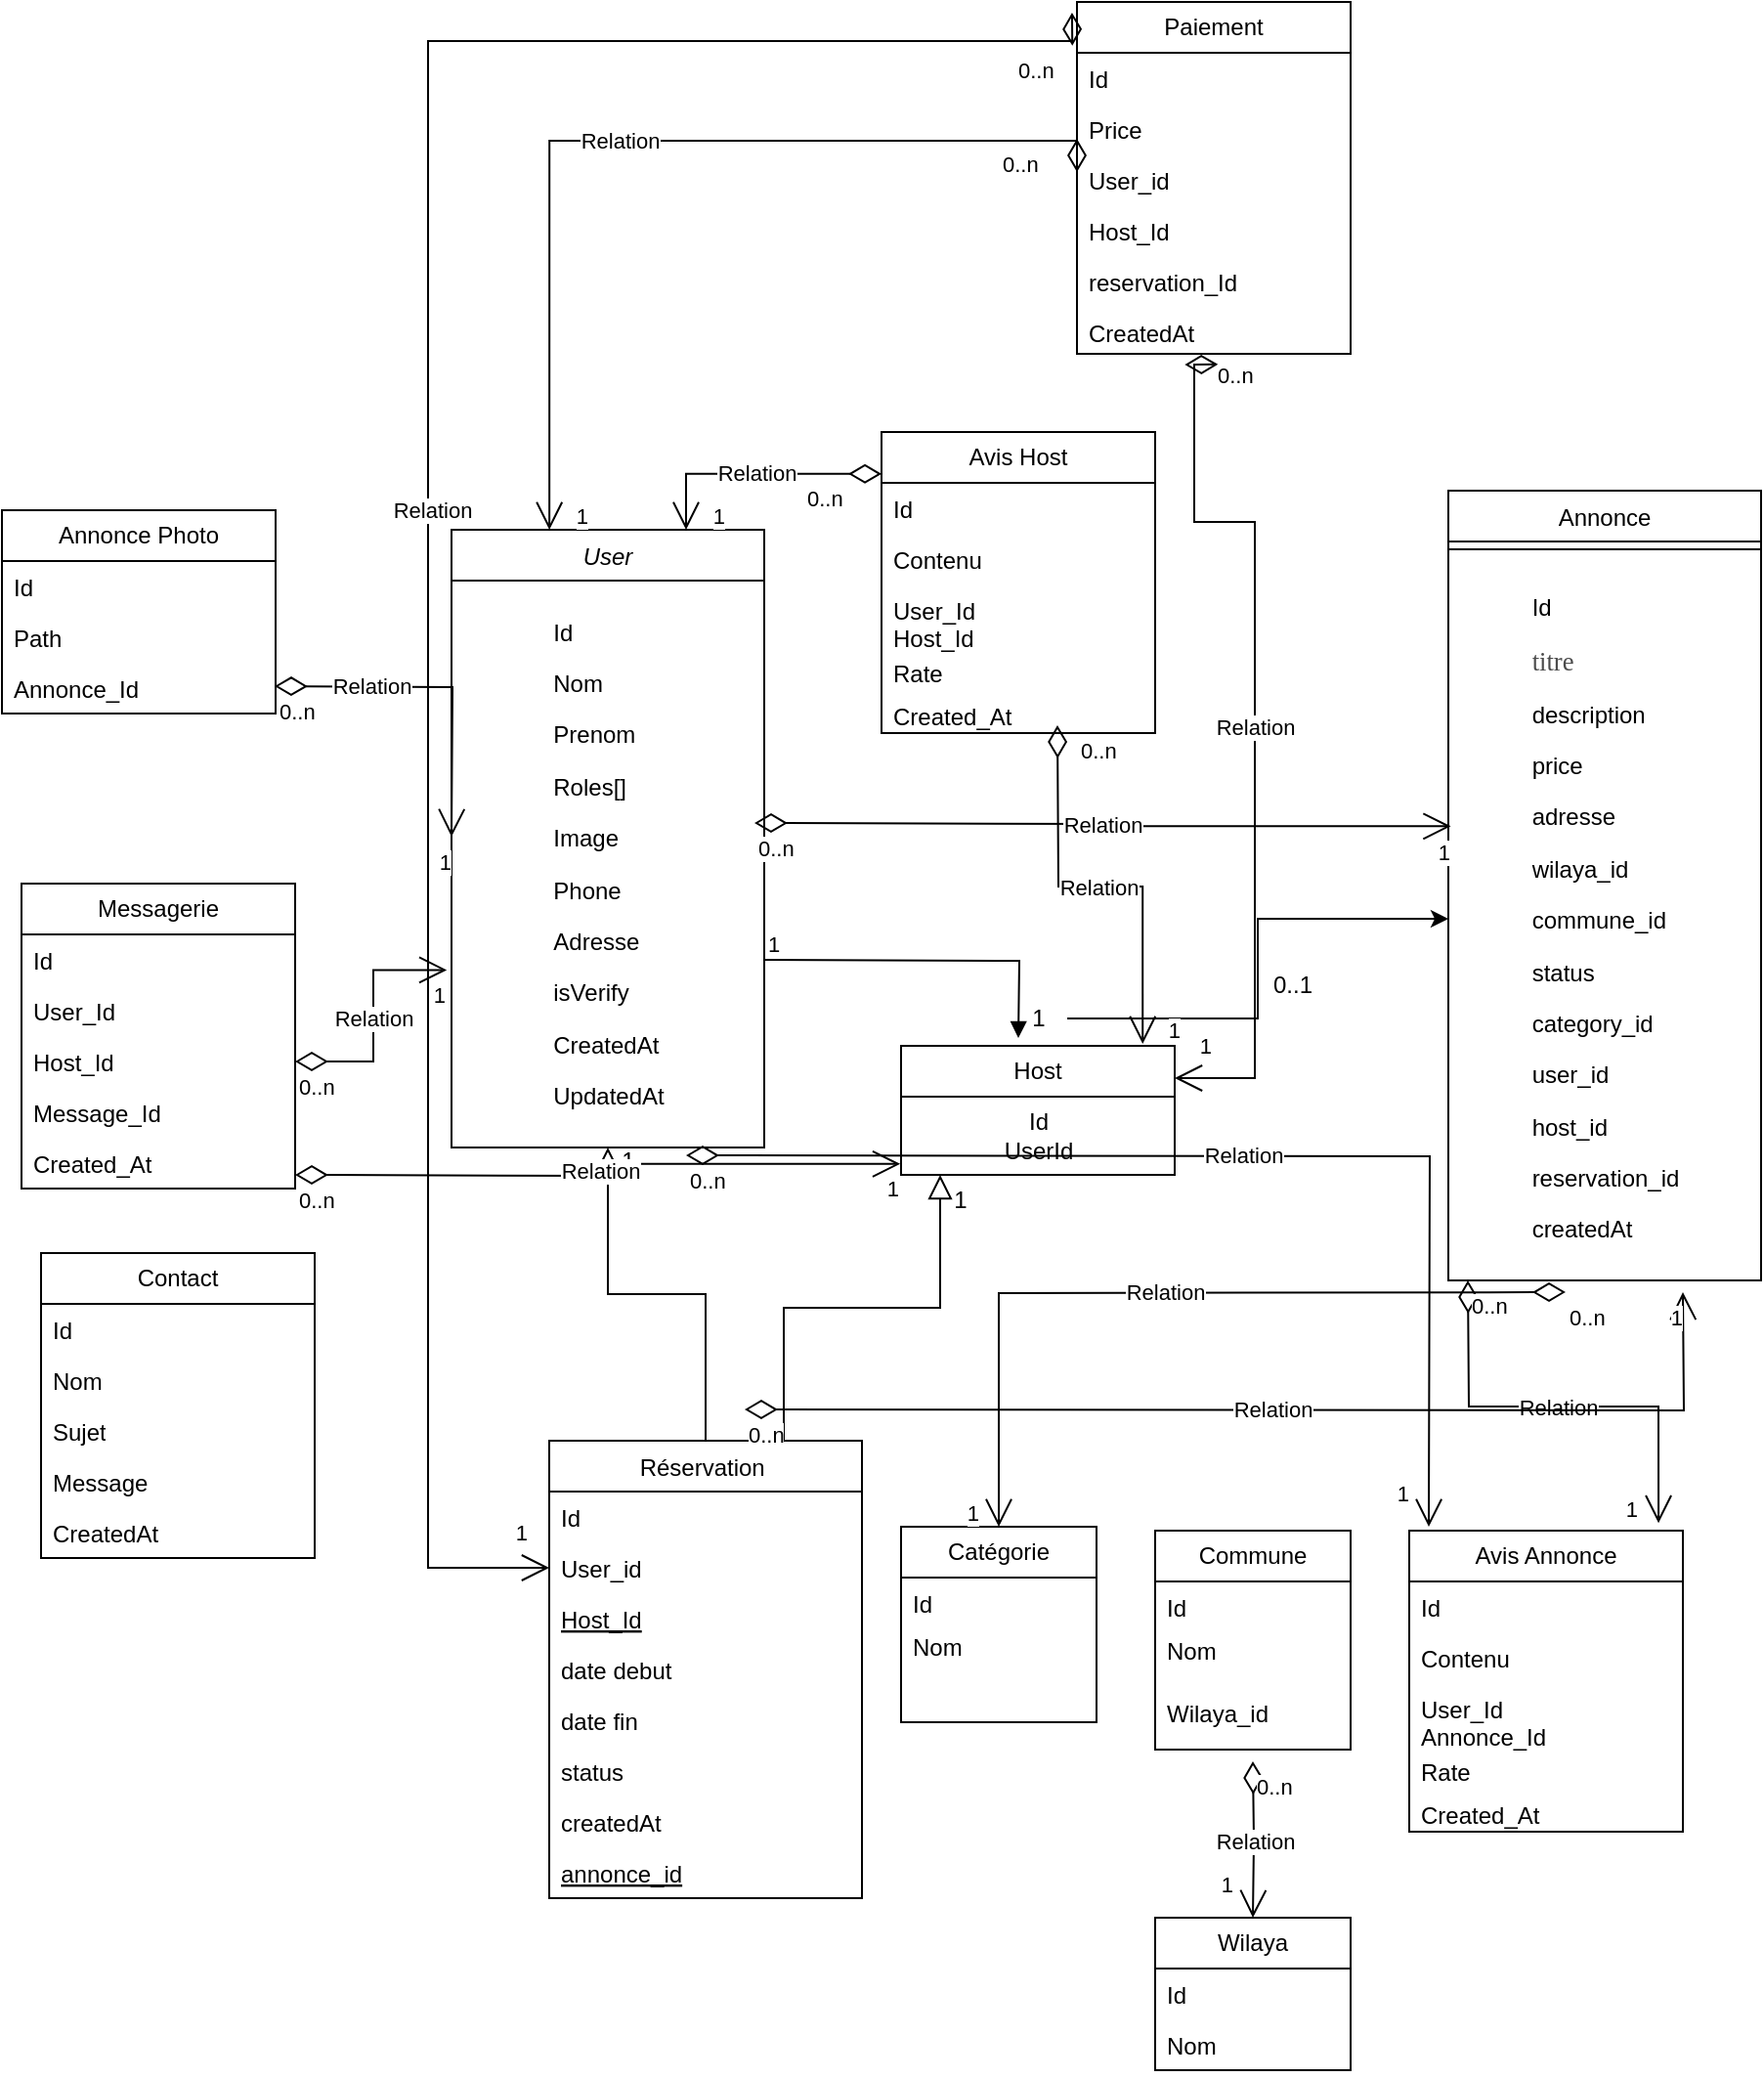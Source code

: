 <mxfile version="21.6.2" type="github">
  <diagram id="C5RBs43oDa-KdzZeNtuy" name="Page-1">
    <mxGraphModel dx="1886" dy="1959" grid="1" gridSize="10" guides="1" tooltips="1" connect="1" arrows="1" fold="1" page="1" pageScale="1" pageWidth="827" pageHeight="1169" math="0" shadow="0">
      <root>
        <mxCell id="WIyWlLk6GJQsqaUBKTNV-0" />
        <mxCell id="WIyWlLk6GJQsqaUBKTNV-1" parent="WIyWlLk6GJQsqaUBKTNV-0" />
        <mxCell id="zkfFHV4jXpPFQw0GAbJ--0" value="User" style="swimlane;fontStyle=2;align=center;verticalAlign=top;childLayout=stackLayout;horizontal=1;startSize=26;horizontalStack=0;resizeParent=1;resizeLast=0;collapsible=1;marginBottom=0;rounded=0;shadow=0;strokeWidth=1;" parent="WIyWlLk6GJQsqaUBKTNV-1" vertex="1">
          <mxGeometry x="230" y="50" width="160" height="316" as="geometry">
            <mxRectangle x="230" y="140" width="160" height="26" as="alternateBounds" />
          </mxGeometry>
        </mxCell>
        <mxCell id="07-IZY4WczO2lq4gRVX6-1" value="&lt;p dir=&quot;ltr&quot; style=&quot;text-align: left&quot;&gt;Id&lt;/p&gt;&lt;p dir=&quot;ltr&quot; style=&quot;text-align: left&quot;&gt;Nom&lt;/p&gt;&lt;p dir=&quot;ltr&quot; style=&quot;text-align: left&quot;&gt;Prenom&lt;/p&gt;&lt;p dir=&quot;ltr&quot; style=&quot;text-align: left&quot;&gt;Roles[]&lt;/p&gt;&lt;p dir=&quot;ltr&quot; style=&quot;text-align: left&quot;&gt;Image&lt;/p&gt;&lt;p dir=&quot;ltr&quot; style=&quot;text-align: left&quot;&gt;Phone&lt;/p&gt;&lt;p dir=&quot;ltr&quot; style=&quot;text-align: left&quot;&gt;Adresse&lt;/p&gt;&lt;p dir=&quot;ltr&quot; style=&quot;text-align: left&quot;&gt;isVerify&lt;/p&gt;&lt;p dir=&quot;ltr&quot; style=&quot;text-align: left&quot;&gt;CreatedAt&lt;/p&gt;&lt;p dir=&quot;ltr&quot; style=&quot;text-align: left&quot;&gt;UpdatedAt&lt;/p&gt;" style="text;html=1;align=center;verticalAlign=middle;resizable=0;points=[];autosize=1;strokeColor=none;fillColor=none;" vertex="1" parent="zkfFHV4jXpPFQw0GAbJ--0">
          <mxGeometry y="26" width="160" height="290" as="geometry" />
        </mxCell>
        <mxCell id="zkfFHV4jXpPFQw0GAbJ--6" value="Réservation " style="swimlane;fontStyle=0;align=center;verticalAlign=top;childLayout=stackLayout;horizontal=1;startSize=26;horizontalStack=0;resizeParent=1;resizeLast=0;collapsible=1;marginBottom=0;rounded=0;shadow=0;strokeWidth=1;" parent="WIyWlLk6GJQsqaUBKTNV-1" vertex="1">
          <mxGeometry x="280" y="516" width="160" height="234" as="geometry">
            <mxRectangle x="130" y="380" width="160" height="26" as="alternateBounds" />
          </mxGeometry>
        </mxCell>
        <mxCell id="zkfFHV4jXpPFQw0GAbJ--7" value="Id" style="text;align=left;verticalAlign=top;spacingLeft=4;spacingRight=4;overflow=hidden;rotatable=0;points=[[0,0.5],[1,0.5]];portConstraint=eastwest;" parent="zkfFHV4jXpPFQw0GAbJ--6" vertex="1">
          <mxGeometry y="26" width="160" height="26" as="geometry" />
        </mxCell>
        <mxCell id="zkfFHV4jXpPFQw0GAbJ--8" value="User_id" style="text;align=left;verticalAlign=top;spacingLeft=4;spacingRight=4;overflow=hidden;rotatable=0;points=[[0,0.5],[1,0.5]];portConstraint=eastwest;rounded=0;shadow=0;html=0;" parent="zkfFHV4jXpPFQw0GAbJ--6" vertex="1">
          <mxGeometry y="52" width="160" height="26" as="geometry" />
        </mxCell>
        <mxCell id="zkfFHV4jXpPFQw0GAbJ--10" value="Host_Id" style="text;align=left;verticalAlign=top;spacingLeft=4;spacingRight=4;overflow=hidden;rotatable=0;points=[[0,0.5],[1,0.5]];portConstraint=eastwest;fontStyle=4" parent="zkfFHV4jXpPFQw0GAbJ--6" vertex="1">
          <mxGeometry y="78" width="160" height="26" as="geometry" />
        </mxCell>
        <mxCell id="zkfFHV4jXpPFQw0GAbJ--11" value="date debut&#xa;" style="text;align=left;verticalAlign=top;spacingLeft=4;spacingRight=4;overflow=hidden;rotatable=0;points=[[0,0.5],[1,0.5]];portConstraint=eastwest;" parent="zkfFHV4jXpPFQw0GAbJ--6" vertex="1">
          <mxGeometry y="104" width="160" height="26" as="geometry" />
        </mxCell>
        <mxCell id="07-IZY4WczO2lq4gRVX6-22" value="date fin&#xa;" style="text;align=left;verticalAlign=top;spacingLeft=4;spacingRight=4;overflow=hidden;rotatable=0;points=[[0,0.5],[1,0.5]];portConstraint=eastwest;" vertex="1" parent="zkfFHV4jXpPFQw0GAbJ--6">
          <mxGeometry y="130" width="160" height="26" as="geometry" />
        </mxCell>
        <mxCell id="07-IZY4WczO2lq4gRVX6-23" value="status" style="text;align=left;verticalAlign=top;spacingLeft=4;spacingRight=4;overflow=hidden;rotatable=0;points=[[0,0.5],[1,0.5]];portConstraint=eastwest;" vertex="1" parent="zkfFHV4jXpPFQw0GAbJ--6">
          <mxGeometry y="156" width="160" height="26" as="geometry" />
        </mxCell>
        <mxCell id="07-IZY4WczO2lq4gRVX6-24" value="createdAt" style="text;align=left;verticalAlign=top;spacingLeft=4;spacingRight=4;overflow=hidden;rotatable=0;points=[[0,0.5],[1,0.5]];portConstraint=eastwest;" vertex="1" parent="zkfFHV4jXpPFQw0GAbJ--6">
          <mxGeometry y="182" width="160" height="26" as="geometry" />
        </mxCell>
        <mxCell id="07-IZY4WczO2lq4gRVX6-25" value="annonce_id" style="text;align=left;verticalAlign=top;spacingLeft=4;spacingRight=4;overflow=hidden;rotatable=0;points=[[0,0.5],[1,0.5]];portConstraint=eastwest;fontStyle=4" vertex="1" parent="zkfFHV4jXpPFQw0GAbJ--6">
          <mxGeometry y="208" width="160" height="26" as="geometry" />
        </mxCell>
        <mxCell id="zkfFHV4jXpPFQw0GAbJ--12" value="" style="endArrow=block;endSize=10;endFill=0;shadow=0;strokeWidth=1;rounded=0;edgeStyle=elbowEdgeStyle;elbow=vertical;" parent="WIyWlLk6GJQsqaUBKTNV-1" source="zkfFHV4jXpPFQw0GAbJ--6" target="zkfFHV4jXpPFQw0GAbJ--0" edge="1">
          <mxGeometry width="160" relative="1" as="geometry">
            <mxPoint x="200" y="203" as="sourcePoint" />
            <mxPoint x="200" y="203" as="targetPoint" />
          </mxGeometry>
        </mxCell>
        <mxCell id="zkfFHV4jXpPFQw0GAbJ--17" value="Annonce" style="swimlane;fontStyle=0;align=center;verticalAlign=top;childLayout=stackLayout;horizontal=1;startSize=26;horizontalStack=0;resizeParent=1;resizeLast=0;collapsible=1;marginBottom=0;rounded=0;shadow=0;strokeWidth=1;" parent="WIyWlLk6GJQsqaUBKTNV-1" vertex="1">
          <mxGeometry x="740" y="30" width="160" height="404" as="geometry">
            <mxRectangle x="550" y="140" width="160" height="26" as="alternateBounds" />
          </mxGeometry>
        </mxCell>
        <mxCell id="zkfFHV4jXpPFQw0GAbJ--23" value="" style="line;html=1;strokeWidth=1;align=left;verticalAlign=middle;spacingTop=-1;spacingLeft=3;spacingRight=3;rotatable=0;labelPosition=right;points=[];portConstraint=eastwest;" parent="zkfFHV4jXpPFQw0GAbJ--17" vertex="1">
          <mxGeometry y="26" width="160" height="8" as="geometry" />
        </mxCell>
        <mxCell id="07-IZY4WczO2lq4gRVX6-3" value="&lt;p dir=&quot;ltr&quot; style=&quot;text-align: left&quot;&gt;Id&lt;/p&gt;&lt;p dir=&quot;ltr&quot; style=&quot;text-align: left&quot;&gt;&lt;span style=&quot;color: #4b4b4b; font-size: 10pt; font-family: noto_regular&quot;&gt;titre&lt;/span&gt;&lt;/p&gt;&lt;p dir=&quot;ltr&quot; style=&quot;text-align: left&quot;&gt;description&lt;/p&gt;&lt;p dir=&quot;ltr&quot; style=&quot;text-align: left&quot;&gt;price&lt;/p&gt;&lt;p dir=&quot;ltr&quot; style=&quot;text-align: left&quot;&gt;adresse&lt;/p&gt;&lt;p dir=&quot;ltr&quot; style=&quot;text-align: left&quot;&gt;wilaya_id&lt;/p&gt;&lt;p dir=&quot;ltr&quot; style=&quot;text-align: left&quot;&gt;commune_id&lt;/p&gt;&lt;p dir=&quot;ltr&quot; style=&quot;text-align: left&quot;&gt;status&lt;/p&gt;&lt;p dir=&quot;ltr&quot; style=&quot;text-align: left&quot;&gt;category_id&lt;/p&gt;&lt;p dir=&quot;ltr&quot; style=&quot;text-align: left&quot;&gt;user_id&lt;/p&gt;&lt;p dir=&quot;ltr&quot; style=&quot;text-align: left&quot;&gt;host_id&lt;/p&gt;&lt;p dir=&quot;ltr&quot; style=&quot;text-align: left&quot;&gt;reservation_id&lt;/p&gt;&lt;p dir=&quot;ltr&quot; style=&quot;text-align: left&quot;&gt;createdAt&lt;/p&gt;" style="text;html=1;align=center;verticalAlign=middle;resizable=0;points=[];autosize=1;strokeColor=none;fillColor=none;" vertex="1" parent="zkfFHV4jXpPFQw0GAbJ--17">
          <mxGeometry y="34" width="160" height="370" as="geometry" />
        </mxCell>
        <mxCell id="07-IZY4WczO2lq4gRVX6-6" value="Host" style="swimlane;fontStyle=0;childLayout=stackLayout;horizontal=1;startSize=26;fillColor=none;horizontalStack=0;resizeParent=1;resizeParentMax=0;resizeLast=0;collapsible=1;marginBottom=0;whiteSpace=wrap;html=1;" vertex="1" parent="WIyWlLk6GJQsqaUBKTNV-1">
          <mxGeometry x="460" y="314" width="140" height="66" as="geometry" />
        </mxCell>
        <mxCell id="07-IZY4WczO2lq4gRVX6-10" value="Id&lt;br&gt;UserId" style="text;html=1;align=center;verticalAlign=middle;resizable=0;points=[];autosize=1;strokeColor=none;fillColor=none;" vertex="1" parent="07-IZY4WczO2lq4gRVX6-6">
          <mxGeometry y="26" width="140" height="40" as="geometry" />
        </mxCell>
        <mxCell id="07-IZY4WczO2lq4gRVX6-15" value="" style="endArrow=block;endFill=1;html=1;edgeStyle=orthogonalEdgeStyle;align=left;verticalAlign=top;rounded=0;" edge="1" parent="WIyWlLk6GJQsqaUBKTNV-1">
          <mxGeometry x="-1" relative="1" as="geometry">
            <mxPoint x="390" y="270" as="sourcePoint" />
            <mxPoint x="520" y="310" as="targetPoint" />
          </mxGeometry>
        </mxCell>
        <mxCell id="07-IZY4WczO2lq4gRVX6-16" value="1" style="edgeLabel;resizable=0;html=1;align=left;verticalAlign=bottom;" connectable="0" vertex="1" parent="07-IZY4WczO2lq4gRVX6-15">
          <mxGeometry x="-1" relative="1" as="geometry" />
        </mxCell>
        <mxCell id="07-IZY4WczO2lq4gRVX6-18" value="" style="edgeStyle=orthogonalEdgeStyle;rounded=0;orthogonalLoop=1;jettySize=auto;html=1;" edge="1" parent="WIyWlLk6GJQsqaUBKTNV-1" source="07-IZY4WczO2lq4gRVX6-14" target="07-IZY4WczO2lq4gRVX6-3">
          <mxGeometry relative="1" as="geometry" />
        </mxCell>
        <mxCell id="07-IZY4WczO2lq4gRVX6-14" value="1" style="text;html=1;align=center;verticalAlign=middle;resizable=0;points=[];autosize=1;strokeColor=none;fillColor=none;" vertex="1" parent="WIyWlLk6GJQsqaUBKTNV-1">
          <mxGeometry x="515" y="285" width="30" height="30" as="geometry" />
        </mxCell>
        <mxCell id="07-IZY4WczO2lq4gRVX6-19" value="0..1" style="text;html=1;align=center;verticalAlign=middle;resizable=0;points=[];autosize=1;strokeColor=none;fillColor=none;" vertex="1" parent="WIyWlLk6GJQsqaUBKTNV-1">
          <mxGeometry x="640" y="268" width="40" height="30" as="geometry" />
        </mxCell>
        <mxCell id="07-IZY4WczO2lq4gRVX6-26" value="1" style="text;html=1;align=center;verticalAlign=middle;resizable=0;points=[];autosize=1;strokeColor=none;fillColor=none;" vertex="1" parent="WIyWlLk6GJQsqaUBKTNV-1">
          <mxGeometry x="305" y="358" width="30" height="30" as="geometry" />
        </mxCell>
        <mxCell id="07-IZY4WczO2lq4gRVX6-28" value="" style="endArrow=block;endSize=10;endFill=0;shadow=0;strokeWidth=1;rounded=0;edgeStyle=elbowEdgeStyle;elbow=vertical;entryX=0;entryY=0.5;entryDx=0;entryDy=0;entryPerimeter=0;exitX=0.75;exitY=0;exitDx=0;exitDy=0;" edge="1" parent="WIyWlLk6GJQsqaUBKTNV-1" source="zkfFHV4jXpPFQw0GAbJ--6">
          <mxGeometry width="160" relative="1" as="geometry">
            <mxPoint x="410" y="510" as="sourcePoint" />
            <mxPoint x="480" y="380" as="targetPoint" />
          </mxGeometry>
        </mxCell>
        <mxCell id="07-IZY4WczO2lq4gRVX6-29" value="1" style="text;html=1;align=center;verticalAlign=middle;resizable=0;points=[];autosize=1;strokeColor=none;fillColor=none;" vertex="1" parent="WIyWlLk6GJQsqaUBKTNV-1">
          <mxGeometry x="475" y="378" width="30" height="30" as="geometry" />
        </mxCell>
        <mxCell id="07-IZY4WczO2lq4gRVX6-33" value="Wilaya" style="swimlane;fontStyle=0;childLayout=stackLayout;horizontal=1;startSize=26;fillColor=none;horizontalStack=0;resizeParent=1;resizeParentMax=0;resizeLast=0;collapsible=1;marginBottom=0;whiteSpace=wrap;html=1;" vertex="1" parent="WIyWlLk6GJQsqaUBKTNV-1">
          <mxGeometry x="590" y="760" width="100" height="78" as="geometry" />
        </mxCell>
        <mxCell id="07-IZY4WczO2lq4gRVX6-34" value="Id" style="text;strokeColor=none;fillColor=none;align=left;verticalAlign=top;spacingLeft=4;spacingRight=4;overflow=hidden;rotatable=0;points=[[0,0.5],[1,0.5]];portConstraint=eastwest;whiteSpace=wrap;html=1;" vertex="1" parent="07-IZY4WczO2lq4gRVX6-33">
          <mxGeometry y="26" width="100" height="26" as="geometry" />
        </mxCell>
        <mxCell id="07-IZY4WczO2lq4gRVX6-35" value="Nom" style="text;strokeColor=none;fillColor=none;align=left;verticalAlign=top;spacingLeft=4;spacingRight=4;overflow=hidden;rotatable=0;points=[[0,0.5],[1,0.5]];portConstraint=eastwest;whiteSpace=wrap;html=1;" vertex="1" parent="07-IZY4WczO2lq4gRVX6-33">
          <mxGeometry y="52" width="100" height="26" as="geometry" />
        </mxCell>
        <mxCell id="07-IZY4WczO2lq4gRVX6-37" value="Commune" style="swimlane;fontStyle=0;childLayout=stackLayout;horizontal=1;startSize=26;fillColor=none;horizontalStack=0;resizeParent=1;resizeParentMax=0;resizeLast=0;collapsible=1;marginBottom=0;whiteSpace=wrap;html=1;" vertex="1" parent="WIyWlLk6GJQsqaUBKTNV-1">
          <mxGeometry x="590" y="562" width="100" height="112" as="geometry" />
        </mxCell>
        <mxCell id="07-IZY4WczO2lq4gRVX6-38" value="Id" style="text;strokeColor=none;fillColor=none;align=left;verticalAlign=top;spacingLeft=4;spacingRight=4;overflow=hidden;rotatable=0;points=[[0,0.5],[1,0.5]];portConstraint=eastwest;whiteSpace=wrap;html=1;" vertex="1" parent="07-IZY4WczO2lq4gRVX6-37">
          <mxGeometry y="26" width="100" height="22" as="geometry" />
        </mxCell>
        <mxCell id="07-IZY4WczO2lq4gRVX6-39" value="Nom" style="text;strokeColor=none;fillColor=none;align=left;verticalAlign=top;spacingLeft=4;spacingRight=4;overflow=hidden;rotatable=0;points=[[0,0.5],[1,0.5]];portConstraint=eastwest;whiteSpace=wrap;html=1;" vertex="1" parent="07-IZY4WczO2lq4gRVX6-37">
          <mxGeometry y="48" width="100" height="32" as="geometry" />
        </mxCell>
        <mxCell id="07-IZY4WczO2lq4gRVX6-43" value="Wilaya_id" style="text;strokeColor=none;fillColor=none;align=left;verticalAlign=top;spacingLeft=4;spacingRight=4;overflow=hidden;rotatable=0;points=[[0,0.5],[1,0.5]];portConstraint=eastwest;whiteSpace=wrap;html=1;" vertex="1" parent="07-IZY4WczO2lq4gRVX6-37">
          <mxGeometry y="80" width="100" height="32" as="geometry" />
        </mxCell>
        <mxCell id="07-IZY4WczO2lq4gRVX6-40" value="Catégorie" style="swimlane;fontStyle=0;childLayout=stackLayout;horizontal=1;startSize=26;fillColor=none;horizontalStack=0;resizeParent=1;resizeParentMax=0;resizeLast=0;collapsible=1;marginBottom=0;whiteSpace=wrap;html=1;" vertex="1" parent="WIyWlLk6GJQsqaUBKTNV-1">
          <mxGeometry x="460" y="560" width="100" height="100" as="geometry" />
        </mxCell>
        <mxCell id="07-IZY4WczO2lq4gRVX6-41" value="Id" style="text;strokeColor=none;fillColor=none;align=left;verticalAlign=top;spacingLeft=4;spacingRight=4;overflow=hidden;rotatable=0;points=[[0,0.5],[1,0.5]];portConstraint=eastwest;whiteSpace=wrap;html=1;" vertex="1" parent="07-IZY4WczO2lq4gRVX6-40">
          <mxGeometry y="26" width="100" height="22" as="geometry" />
        </mxCell>
        <mxCell id="07-IZY4WczO2lq4gRVX6-42" value="Nom" style="text;strokeColor=none;fillColor=none;align=left;verticalAlign=top;spacingLeft=4;spacingRight=4;overflow=hidden;rotatable=0;points=[[0,0.5],[1,0.5]];portConstraint=eastwest;whiteSpace=wrap;html=1;" vertex="1" parent="07-IZY4WczO2lq4gRVX6-40">
          <mxGeometry y="48" width="100" height="52" as="geometry" />
        </mxCell>
        <mxCell id="07-IZY4WczO2lq4gRVX6-44" value="Annonce Photo" style="swimlane;fontStyle=0;childLayout=stackLayout;horizontal=1;startSize=26;fillColor=none;horizontalStack=0;resizeParent=1;resizeParentMax=0;resizeLast=0;collapsible=1;marginBottom=0;whiteSpace=wrap;html=1;" vertex="1" parent="WIyWlLk6GJQsqaUBKTNV-1">
          <mxGeometry y="40" width="140" height="104" as="geometry" />
        </mxCell>
        <mxCell id="07-IZY4WczO2lq4gRVX6-45" value="Id" style="text;strokeColor=none;fillColor=none;align=left;verticalAlign=top;spacingLeft=4;spacingRight=4;overflow=hidden;rotatable=0;points=[[0,0.5],[1,0.5]];portConstraint=eastwest;whiteSpace=wrap;html=1;" vertex="1" parent="07-IZY4WczO2lq4gRVX6-44">
          <mxGeometry y="26" width="140" height="26" as="geometry" />
        </mxCell>
        <mxCell id="07-IZY4WczO2lq4gRVX6-46" value="Path" style="text;strokeColor=none;fillColor=none;align=left;verticalAlign=top;spacingLeft=4;spacingRight=4;overflow=hidden;rotatable=0;points=[[0,0.5],[1,0.5]];portConstraint=eastwest;whiteSpace=wrap;html=1;" vertex="1" parent="07-IZY4WczO2lq4gRVX6-44">
          <mxGeometry y="52" width="140" height="26" as="geometry" />
        </mxCell>
        <mxCell id="07-IZY4WczO2lq4gRVX6-47" value="Annonce_Id" style="text;strokeColor=none;fillColor=none;align=left;verticalAlign=top;spacingLeft=4;spacingRight=4;overflow=hidden;rotatable=0;points=[[0,0.5],[1,0.5]];portConstraint=eastwest;whiteSpace=wrap;html=1;" vertex="1" parent="07-IZY4WczO2lq4gRVX6-44">
          <mxGeometry y="78" width="140" height="26" as="geometry" />
        </mxCell>
        <mxCell id="07-IZY4WczO2lq4gRVX6-48" value="Relation" style="endArrow=open;html=1;endSize=12;startArrow=diamondThin;startSize=14;startFill=0;edgeStyle=orthogonalEdgeStyle;rounded=0;exitX=1;exitY=0.5;exitDx=0;exitDy=0;" edge="1" parent="WIyWlLk6GJQsqaUBKTNV-1">
          <mxGeometry x="-0.401" relative="1" as="geometry">
            <mxPoint x="139.5" y="130" as="sourcePoint" />
            <mxPoint x="230" y="207" as="targetPoint" />
            <mxPoint as="offset" />
          </mxGeometry>
        </mxCell>
        <mxCell id="07-IZY4WczO2lq4gRVX6-49" value="0..n" style="edgeLabel;resizable=0;html=1;align=left;verticalAlign=top;" connectable="0" vertex="1" parent="07-IZY4WczO2lq4gRVX6-48">
          <mxGeometry x="-1" relative="1" as="geometry" />
        </mxCell>
        <mxCell id="07-IZY4WczO2lq4gRVX6-50" value="1" style="edgeLabel;resizable=0;html=1;align=right;verticalAlign=top;" connectable="0" vertex="1" parent="07-IZY4WczO2lq4gRVX6-48">
          <mxGeometry x="1" relative="1" as="geometry" />
        </mxCell>
        <mxCell id="07-IZY4WczO2lq4gRVX6-51" value="Relation" style="endArrow=open;html=1;endSize=12;startArrow=diamondThin;startSize=14;startFill=0;edgeStyle=orthogonalEdgeStyle;rounded=0;entryX=0.5;entryY=0;entryDx=0;entryDy=0;" edge="1" parent="WIyWlLk6GJQsqaUBKTNV-1" target="07-IZY4WczO2lq4gRVX6-33">
          <mxGeometry relative="1" as="geometry">
            <mxPoint x="640" y="680" as="sourcePoint" />
            <mxPoint x="760" y="790" as="targetPoint" />
          </mxGeometry>
        </mxCell>
        <mxCell id="07-IZY4WczO2lq4gRVX6-52" value="0..n" style="edgeLabel;resizable=0;html=1;align=left;verticalAlign=top;" connectable="0" vertex="1" parent="07-IZY4WczO2lq4gRVX6-51">
          <mxGeometry x="-1" relative="1" as="geometry" />
        </mxCell>
        <mxCell id="07-IZY4WczO2lq4gRVX6-53" value="1" style="edgeLabel;resizable=0;html=1;align=right;verticalAlign=top;" connectable="0" vertex="1" parent="07-IZY4WczO2lq4gRVX6-51">
          <mxGeometry x="1" relative="1" as="geometry">
            <mxPoint x="-10" y="-30" as="offset" />
          </mxGeometry>
        </mxCell>
        <mxCell id="07-IZY4WczO2lq4gRVX6-54" value="Relation" style="endArrow=open;html=1;endSize=12;startArrow=diamondThin;startSize=14;startFill=0;edgeStyle=orthogonalEdgeStyle;rounded=0;entryX=0.5;entryY=0;entryDx=0;entryDy=0;" edge="1" parent="WIyWlLk6GJQsqaUBKTNV-1" target="07-IZY4WczO2lq4gRVX6-40">
          <mxGeometry relative="1" as="geometry">
            <mxPoint x="800" y="440" as="sourcePoint" />
            <mxPoint x="510" y="550" as="targetPoint" />
          </mxGeometry>
        </mxCell>
        <mxCell id="07-IZY4WczO2lq4gRVX6-55" value="0..n" style="edgeLabel;resizable=0;html=1;align=left;verticalAlign=top;" connectable="0" vertex="1" parent="07-IZY4WczO2lq4gRVX6-54">
          <mxGeometry x="-1" relative="1" as="geometry" />
        </mxCell>
        <mxCell id="07-IZY4WczO2lq4gRVX6-56" value="1" style="edgeLabel;resizable=0;html=1;align=right;verticalAlign=top;" connectable="0" vertex="1" parent="07-IZY4WczO2lq4gRVX6-54">
          <mxGeometry x="1" relative="1" as="geometry">
            <mxPoint x="-10" y="-20" as="offset" />
          </mxGeometry>
        </mxCell>
        <mxCell id="07-IZY4WczO2lq4gRVX6-58" value="Avis Host" style="swimlane;fontStyle=0;childLayout=stackLayout;horizontal=1;startSize=26;fillColor=none;horizontalStack=0;resizeParent=1;resizeParentMax=0;resizeLast=0;collapsible=1;marginBottom=0;whiteSpace=wrap;html=1;movable=1;resizable=1;rotatable=1;deletable=1;editable=1;locked=0;connectable=1;" vertex="1" parent="WIyWlLk6GJQsqaUBKTNV-1">
          <mxGeometry x="450" width="140" height="154" as="geometry" />
        </mxCell>
        <mxCell id="07-IZY4WczO2lq4gRVX6-59" value="Id" style="text;strokeColor=none;fillColor=none;align=left;verticalAlign=top;spacingLeft=4;spacingRight=4;overflow=hidden;rotatable=0;points=[[0,0.5],[1,0.5]];portConstraint=eastwest;whiteSpace=wrap;html=1;" vertex="1" parent="07-IZY4WczO2lq4gRVX6-58">
          <mxGeometry y="26" width="140" height="26" as="geometry" />
        </mxCell>
        <mxCell id="07-IZY4WczO2lq4gRVX6-60" value="Contenu" style="text;strokeColor=none;fillColor=none;align=left;verticalAlign=top;spacingLeft=4;spacingRight=4;overflow=hidden;rotatable=0;points=[[0,0.5],[1,0.5]];portConstraint=eastwest;whiteSpace=wrap;html=1;" vertex="1" parent="07-IZY4WczO2lq4gRVX6-58">
          <mxGeometry y="52" width="140" height="26" as="geometry" />
        </mxCell>
        <mxCell id="07-IZY4WczO2lq4gRVX6-61" value="User_Id&lt;br&gt;Host_Id" style="text;strokeColor=none;fillColor=none;align=left;verticalAlign=top;spacingLeft=4;spacingRight=4;overflow=hidden;rotatable=0;points=[[0,0.5],[1,0.5]];portConstraint=eastwest;whiteSpace=wrap;html=1;" vertex="1" parent="07-IZY4WczO2lq4gRVX6-58">
          <mxGeometry y="78" width="140" height="32" as="geometry" />
        </mxCell>
        <mxCell id="07-IZY4WczO2lq4gRVX6-62" value="Rate" style="text;strokeColor=none;fillColor=none;align=left;verticalAlign=top;spacingLeft=4;spacingRight=4;overflow=hidden;rotatable=0;points=[[0,0.5],[1,0.5]];portConstraint=eastwest;whiteSpace=wrap;html=1;" vertex="1" parent="07-IZY4WczO2lq4gRVX6-58">
          <mxGeometry y="110" width="140" height="22" as="geometry" />
        </mxCell>
        <mxCell id="07-IZY4WczO2lq4gRVX6-63" value="Created_At" style="text;strokeColor=none;fillColor=none;align=left;verticalAlign=top;spacingLeft=4;spacingRight=4;overflow=hidden;rotatable=0;points=[[0,0.5],[1,0.5]];portConstraint=eastwest;whiteSpace=wrap;html=1;" vertex="1" parent="07-IZY4WczO2lq4gRVX6-58">
          <mxGeometry y="132" width="140" height="22" as="geometry" />
        </mxCell>
        <mxCell id="07-IZY4WczO2lq4gRVX6-64" value="Relation" style="endArrow=open;html=1;endSize=12;startArrow=diamondThin;startSize=14;startFill=0;edgeStyle=orthogonalEdgeStyle;rounded=0;entryX=0.75;entryY=0;entryDx=0;entryDy=0;exitX=0;exitY=0.139;exitDx=0;exitDy=0;exitPerimeter=0;" edge="1" parent="WIyWlLk6GJQsqaUBKTNV-1" source="07-IZY4WczO2lq4gRVX6-58" target="zkfFHV4jXpPFQw0GAbJ--0">
          <mxGeometry relative="1" as="geometry">
            <mxPoint x="440" y="-30" as="sourcePoint" />
            <mxPoint x="450" y="20" as="targetPoint" />
          </mxGeometry>
        </mxCell>
        <mxCell id="07-IZY4WczO2lq4gRVX6-65" value="0..n" style="edgeLabel;resizable=0;html=1;align=left;verticalAlign=top;" connectable="0" vertex="1" parent="07-IZY4WczO2lq4gRVX6-64">
          <mxGeometry x="-1" relative="1" as="geometry">
            <mxPoint x="-40" as="offset" />
          </mxGeometry>
        </mxCell>
        <mxCell id="07-IZY4WczO2lq4gRVX6-66" value="1" style="edgeLabel;resizable=0;html=1;align=right;verticalAlign=top;" connectable="0" vertex="1" parent="07-IZY4WczO2lq4gRVX6-64">
          <mxGeometry x="1" relative="1" as="geometry">
            <mxPoint x="20" y="-20" as="offset" />
          </mxGeometry>
        </mxCell>
        <mxCell id="07-IZY4WczO2lq4gRVX6-68" value="Relation" style="endArrow=open;html=1;endSize=12;startArrow=diamondThin;startSize=14;startFill=0;edgeStyle=orthogonalEdgeStyle;rounded=0;exitX=0;exitY=0.139;exitDx=0;exitDy=0;exitPerimeter=0;entryX=0.883;entryY=-0.015;entryDx=0;entryDy=0;entryPerimeter=0;" edge="1" parent="WIyWlLk6GJQsqaUBKTNV-1" target="07-IZY4WczO2lq4gRVX6-6">
          <mxGeometry relative="1" as="geometry">
            <mxPoint x="540" y="150" as="sourcePoint" />
            <mxPoint x="570" y="310" as="targetPoint" />
          </mxGeometry>
        </mxCell>
        <mxCell id="07-IZY4WczO2lq4gRVX6-69" value="0..n" style="edgeLabel;resizable=0;html=1;align=left;verticalAlign=top;" connectable="0" vertex="1" parent="07-IZY4WczO2lq4gRVX6-68">
          <mxGeometry x="-1" relative="1" as="geometry">
            <mxPoint x="10" as="offset" />
          </mxGeometry>
        </mxCell>
        <mxCell id="07-IZY4WczO2lq4gRVX6-70" value="1" style="edgeLabel;resizable=0;html=1;align=right;verticalAlign=top;" connectable="0" vertex="1" parent="07-IZY4WczO2lq4gRVX6-68">
          <mxGeometry x="1" relative="1" as="geometry">
            <mxPoint x="20" y="-20" as="offset" />
          </mxGeometry>
        </mxCell>
        <mxCell id="07-IZY4WczO2lq4gRVX6-78" value="Relation" style="endArrow=open;html=1;endSize=12;startArrow=diamondThin;startSize=14;startFill=0;edgeStyle=orthogonalEdgeStyle;rounded=0;entryX=0.008;entryY=0.372;entryDx=0;entryDy=0;entryPerimeter=0;" edge="1" parent="WIyWlLk6GJQsqaUBKTNV-1" target="07-IZY4WczO2lq4gRVX6-3">
          <mxGeometry relative="1" as="geometry">
            <mxPoint x="385" y="200" as="sourcePoint" />
            <mxPoint x="660" y="200" as="targetPoint" />
          </mxGeometry>
        </mxCell>
        <mxCell id="07-IZY4WczO2lq4gRVX6-79" value="0..n" style="edgeLabel;resizable=0;html=1;align=left;verticalAlign=top;" connectable="0" vertex="1" parent="07-IZY4WczO2lq4gRVX6-78">
          <mxGeometry x="-1" relative="1" as="geometry" />
        </mxCell>
        <mxCell id="07-IZY4WczO2lq4gRVX6-80" value="1" style="edgeLabel;resizable=0;html=1;align=right;verticalAlign=top;" connectable="0" vertex="1" parent="07-IZY4WczO2lq4gRVX6-78">
          <mxGeometry x="1" relative="1" as="geometry" />
        </mxCell>
        <mxCell id="07-IZY4WczO2lq4gRVX6-87" value="Avis Annonce" style="swimlane;fontStyle=0;childLayout=stackLayout;horizontal=1;startSize=26;fillColor=none;horizontalStack=0;resizeParent=1;resizeParentMax=0;resizeLast=0;collapsible=1;marginBottom=0;whiteSpace=wrap;html=1;movable=1;resizable=1;rotatable=1;deletable=1;editable=1;locked=0;connectable=1;" vertex="1" parent="WIyWlLk6GJQsqaUBKTNV-1">
          <mxGeometry x="720" y="562" width="140" height="154" as="geometry" />
        </mxCell>
        <mxCell id="07-IZY4WczO2lq4gRVX6-88" value="Id" style="text;strokeColor=none;fillColor=none;align=left;verticalAlign=top;spacingLeft=4;spacingRight=4;overflow=hidden;rotatable=0;points=[[0,0.5],[1,0.5]];portConstraint=eastwest;whiteSpace=wrap;html=1;" vertex="1" parent="07-IZY4WczO2lq4gRVX6-87">
          <mxGeometry y="26" width="140" height="26" as="geometry" />
        </mxCell>
        <mxCell id="07-IZY4WczO2lq4gRVX6-89" value="Contenu" style="text;strokeColor=none;fillColor=none;align=left;verticalAlign=top;spacingLeft=4;spacingRight=4;overflow=hidden;rotatable=0;points=[[0,0.5],[1,0.5]];portConstraint=eastwest;whiteSpace=wrap;html=1;" vertex="1" parent="07-IZY4WczO2lq4gRVX6-87">
          <mxGeometry y="52" width="140" height="26" as="geometry" />
        </mxCell>
        <mxCell id="07-IZY4WczO2lq4gRVX6-90" value="User_Id&lt;br&gt;Annonce_Id" style="text;strokeColor=none;fillColor=none;align=left;verticalAlign=top;spacingLeft=4;spacingRight=4;overflow=hidden;rotatable=0;points=[[0,0.5],[1,0.5]];portConstraint=eastwest;whiteSpace=wrap;html=1;" vertex="1" parent="07-IZY4WczO2lq4gRVX6-87">
          <mxGeometry y="78" width="140" height="32" as="geometry" />
        </mxCell>
        <mxCell id="07-IZY4WczO2lq4gRVX6-91" value="Rate" style="text;strokeColor=none;fillColor=none;align=left;verticalAlign=top;spacingLeft=4;spacingRight=4;overflow=hidden;rotatable=0;points=[[0,0.5],[1,0.5]];portConstraint=eastwest;whiteSpace=wrap;html=1;" vertex="1" parent="07-IZY4WczO2lq4gRVX6-87">
          <mxGeometry y="110" width="140" height="22" as="geometry" />
        </mxCell>
        <mxCell id="07-IZY4WczO2lq4gRVX6-92" value="Created_At" style="text;strokeColor=none;fillColor=none;align=left;verticalAlign=top;spacingLeft=4;spacingRight=4;overflow=hidden;rotatable=0;points=[[0,0.5],[1,0.5]];portConstraint=eastwest;whiteSpace=wrap;html=1;" vertex="1" parent="07-IZY4WczO2lq4gRVX6-87">
          <mxGeometry y="132" width="140" height="22" as="geometry" />
        </mxCell>
        <mxCell id="07-IZY4WczO2lq4gRVX6-93" value="Relation" style="endArrow=open;html=1;endSize=12;startArrow=diamondThin;startSize=14;startFill=0;edgeStyle=orthogonalEdgeStyle;rounded=0;entryX=0.911;entryY=-0.025;entryDx=0;entryDy=0;entryPerimeter=0;" edge="1" parent="WIyWlLk6GJQsqaUBKTNV-1" target="07-IZY4WczO2lq4gRVX6-87">
          <mxGeometry relative="1" as="geometry">
            <mxPoint x="750" y="434" as="sourcePoint" />
            <mxPoint x="880" y="460" as="targetPoint" />
          </mxGeometry>
        </mxCell>
        <mxCell id="07-IZY4WczO2lq4gRVX6-94" value="0..n" style="edgeLabel;resizable=0;html=1;align=left;verticalAlign=top;" connectable="0" vertex="1" parent="07-IZY4WczO2lq4gRVX6-93">
          <mxGeometry x="-1" relative="1" as="geometry" />
        </mxCell>
        <mxCell id="07-IZY4WczO2lq4gRVX6-95" value="1" style="edgeLabel;resizable=0;html=1;align=right;verticalAlign=top;" connectable="0" vertex="1" parent="07-IZY4WczO2lq4gRVX6-93">
          <mxGeometry x="1" relative="1" as="geometry">
            <mxPoint x="-10" y="-20" as="offset" />
          </mxGeometry>
        </mxCell>
        <mxCell id="07-IZY4WczO2lq4gRVX6-96" value="Relation" style="endArrow=open;html=1;endSize=12;startArrow=diamondThin;startSize=14;startFill=0;edgeStyle=orthogonalEdgeStyle;rounded=0;" edge="1" parent="WIyWlLk6GJQsqaUBKTNV-1">
          <mxGeometry relative="1" as="geometry">
            <mxPoint x="350" y="370" as="sourcePoint" />
            <mxPoint x="730" y="560" as="targetPoint" />
          </mxGeometry>
        </mxCell>
        <mxCell id="07-IZY4WczO2lq4gRVX6-97" value="0..n" style="edgeLabel;resizable=0;html=1;align=left;verticalAlign=top;" connectable="0" vertex="1" parent="07-IZY4WczO2lq4gRVX6-96">
          <mxGeometry x="-1" relative="1" as="geometry" />
        </mxCell>
        <mxCell id="07-IZY4WczO2lq4gRVX6-98" value="1" style="edgeLabel;resizable=0;html=1;align=right;verticalAlign=top;" connectable="0" vertex="1" parent="07-IZY4WczO2lq4gRVX6-96">
          <mxGeometry x="1" relative="1" as="geometry">
            <mxPoint x="-10" y="-30" as="offset" />
          </mxGeometry>
        </mxCell>
        <mxCell id="07-IZY4WczO2lq4gRVX6-100" value="Relation" style="endArrow=open;html=1;endSize=12;startArrow=diamondThin;startSize=14;startFill=0;edgeStyle=orthogonalEdgeStyle;rounded=0;" edge="1" parent="WIyWlLk6GJQsqaUBKTNV-1">
          <mxGeometry relative="1" as="geometry">
            <mxPoint x="380" y="500" as="sourcePoint" />
            <mxPoint x="860" y="440" as="targetPoint" />
          </mxGeometry>
        </mxCell>
        <mxCell id="07-IZY4WczO2lq4gRVX6-101" value="0..n" style="edgeLabel;resizable=0;html=1;align=left;verticalAlign=top;" connectable="0" vertex="1" parent="07-IZY4WczO2lq4gRVX6-100">
          <mxGeometry x="-1" relative="1" as="geometry" />
        </mxCell>
        <mxCell id="07-IZY4WczO2lq4gRVX6-102" value="1" style="edgeLabel;resizable=0;html=1;align=right;verticalAlign=top;" connectable="0" vertex="1" parent="07-IZY4WczO2lq4gRVX6-100">
          <mxGeometry x="1" relative="1" as="geometry" />
        </mxCell>
        <mxCell id="07-IZY4WczO2lq4gRVX6-103" value="Contact" style="swimlane;fontStyle=0;childLayout=stackLayout;horizontal=1;startSize=26;fillColor=none;horizontalStack=0;resizeParent=1;resizeParentMax=0;resizeLast=0;collapsible=1;marginBottom=0;whiteSpace=wrap;html=1;" vertex="1" parent="WIyWlLk6GJQsqaUBKTNV-1">
          <mxGeometry x="20" y="420" width="140" height="156" as="geometry" />
        </mxCell>
        <mxCell id="07-IZY4WczO2lq4gRVX6-104" value="Id" style="text;strokeColor=none;fillColor=none;align=left;verticalAlign=top;spacingLeft=4;spacingRight=4;overflow=hidden;rotatable=0;points=[[0,0.5],[1,0.5]];portConstraint=eastwest;whiteSpace=wrap;html=1;" vertex="1" parent="07-IZY4WczO2lq4gRVX6-103">
          <mxGeometry y="26" width="140" height="26" as="geometry" />
        </mxCell>
        <mxCell id="07-IZY4WczO2lq4gRVX6-105" value="Nom" style="text;strokeColor=none;fillColor=none;align=left;verticalAlign=top;spacingLeft=4;spacingRight=4;overflow=hidden;rotatable=0;points=[[0,0.5],[1,0.5]];portConstraint=eastwest;whiteSpace=wrap;html=1;" vertex="1" parent="07-IZY4WczO2lq4gRVX6-103">
          <mxGeometry y="52" width="140" height="26" as="geometry" />
        </mxCell>
        <mxCell id="07-IZY4WczO2lq4gRVX6-106" value="Sujet" style="text;strokeColor=none;fillColor=none;align=left;verticalAlign=top;spacingLeft=4;spacingRight=4;overflow=hidden;rotatable=0;points=[[0,0.5],[1,0.5]];portConstraint=eastwest;whiteSpace=wrap;html=1;" vertex="1" parent="07-IZY4WczO2lq4gRVX6-103">
          <mxGeometry y="78" width="140" height="26" as="geometry" />
        </mxCell>
        <mxCell id="07-IZY4WczO2lq4gRVX6-107" value="Message" style="text;strokeColor=none;fillColor=none;align=left;verticalAlign=top;spacingLeft=4;spacingRight=4;overflow=hidden;rotatable=0;points=[[0,0.5],[1,0.5]];portConstraint=eastwest;whiteSpace=wrap;html=1;" vertex="1" parent="07-IZY4WczO2lq4gRVX6-103">
          <mxGeometry y="104" width="140" height="26" as="geometry" />
        </mxCell>
        <mxCell id="07-IZY4WczO2lq4gRVX6-108" value="CreatedAt" style="text;strokeColor=none;fillColor=none;align=left;verticalAlign=top;spacingLeft=4;spacingRight=4;overflow=hidden;rotatable=0;points=[[0,0.5],[1,0.5]];portConstraint=eastwest;whiteSpace=wrap;html=1;" vertex="1" parent="07-IZY4WczO2lq4gRVX6-103">
          <mxGeometry y="130" width="140" height="26" as="geometry" />
        </mxCell>
        <mxCell id="07-IZY4WczO2lq4gRVX6-110" value="Paiement" style="swimlane;fontStyle=0;childLayout=stackLayout;horizontal=1;startSize=26;fillColor=none;horizontalStack=0;resizeParent=1;resizeParentMax=0;resizeLast=0;collapsible=1;marginBottom=0;whiteSpace=wrap;html=1;" vertex="1" parent="WIyWlLk6GJQsqaUBKTNV-1">
          <mxGeometry x="550" y="-220" width="140" height="180" as="geometry" />
        </mxCell>
        <mxCell id="07-IZY4WczO2lq4gRVX6-111" value="Id" style="text;strokeColor=none;fillColor=none;align=left;verticalAlign=top;spacingLeft=4;spacingRight=4;overflow=hidden;rotatable=0;points=[[0,0.5],[1,0.5]];portConstraint=eastwest;whiteSpace=wrap;html=1;" vertex="1" parent="07-IZY4WczO2lq4gRVX6-110">
          <mxGeometry y="26" width="140" height="26" as="geometry" />
        </mxCell>
        <mxCell id="07-IZY4WczO2lq4gRVX6-112" value="Price" style="text;strokeColor=none;fillColor=none;align=left;verticalAlign=top;spacingLeft=4;spacingRight=4;overflow=hidden;rotatable=0;points=[[0,0.5],[1,0.5]];portConstraint=eastwest;whiteSpace=wrap;html=1;" vertex="1" parent="07-IZY4WczO2lq4gRVX6-110">
          <mxGeometry y="52" width="140" height="26" as="geometry" />
        </mxCell>
        <mxCell id="07-IZY4WczO2lq4gRVX6-113" value="User_id" style="text;strokeColor=none;fillColor=none;align=left;verticalAlign=top;spacingLeft=4;spacingRight=4;overflow=hidden;rotatable=0;points=[[0,0.5],[1,0.5]];portConstraint=eastwest;whiteSpace=wrap;html=1;" vertex="1" parent="07-IZY4WczO2lq4gRVX6-110">
          <mxGeometry y="78" width="140" height="26" as="geometry" />
        </mxCell>
        <mxCell id="07-IZY4WczO2lq4gRVX6-114" value="Host_Id" style="text;strokeColor=none;fillColor=none;align=left;verticalAlign=top;spacingLeft=4;spacingRight=4;overflow=hidden;rotatable=0;points=[[0,0.5],[1,0.5]];portConstraint=eastwest;whiteSpace=wrap;html=1;" vertex="1" parent="07-IZY4WczO2lq4gRVX6-110">
          <mxGeometry y="104" width="140" height="26" as="geometry" />
        </mxCell>
        <mxCell id="07-IZY4WczO2lq4gRVX6-115" value="reservation_Id" style="text;strokeColor=none;fillColor=none;align=left;verticalAlign=top;spacingLeft=4;spacingRight=4;overflow=hidden;rotatable=0;points=[[0,0.5],[1,0.5]];portConstraint=eastwest;whiteSpace=wrap;html=1;" vertex="1" parent="07-IZY4WczO2lq4gRVX6-110">
          <mxGeometry y="130" width="140" height="26" as="geometry" />
        </mxCell>
        <mxCell id="07-IZY4WczO2lq4gRVX6-122" value="CreatedAt" style="text;strokeColor=none;fillColor=none;align=left;verticalAlign=top;spacingLeft=4;spacingRight=4;overflow=hidden;rotatable=0;points=[[0,0.5],[1,0.5]];portConstraint=eastwest;whiteSpace=wrap;html=1;" vertex="1" parent="07-IZY4WczO2lq4gRVX6-110">
          <mxGeometry y="156" width="140" height="24" as="geometry" />
        </mxCell>
        <mxCell id="07-IZY4WczO2lq4gRVX6-124" value="Relation" style="endArrow=open;html=1;endSize=12;startArrow=diamondThin;startSize=14;startFill=0;edgeStyle=orthogonalEdgeStyle;rounded=0;exitX=0;exitY=0.139;exitDx=0;exitDy=0;exitPerimeter=0;entryX=0.313;entryY=0;entryDx=0;entryDy=0;entryPerimeter=0;" edge="1" parent="WIyWlLk6GJQsqaUBKTNV-1" target="zkfFHV4jXpPFQw0GAbJ--0">
          <mxGeometry relative="1" as="geometry">
            <mxPoint x="550" y="-150" as="sourcePoint" />
            <mxPoint x="280" y="40" as="targetPoint" />
            <Array as="points">
              <mxPoint x="550" y="-149" />
              <mxPoint x="280" y="-149" />
            </Array>
          </mxGeometry>
        </mxCell>
        <mxCell id="07-IZY4WczO2lq4gRVX6-125" value="0..n" style="edgeLabel;resizable=0;html=1;align=left;verticalAlign=top;" connectable="0" vertex="1" parent="07-IZY4WczO2lq4gRVX6-124">
          <mxGeometry x="-1" relative="1" as="geometry">
            <mxPoint x="-40" as="offset" />
          </mxGeometry>
        </mxCell>
        <mxCell id="07-IZY4WczO2lq4gRVX6-126" value="1" style="edgeLabel;resizable=0;html=1;align=right;verticalAlign=top;" connectable="0" vertex="1" parent="07-IZY4WczO2lq4gRVX6-124">
          <mxGeometry x="1" relative="1" as="geometry">
            <mxPoint x="20" y="-20" as="offset" />
          </mxGeometry>
        </mxCell>
        <mxCell id="07-IZY4WczO2lq4gRVX6-129" value="Relation" style="endArrow=open;html=1;endSize=12;startArrow=diamondThin;startSize=14;startFill=0;edgeStyle=orthogonalEdgeStyle;rounded=0;entryX=0;entryY=0.5;entryDx=0;entryDy=0;exitX=-0.017;exitY=-0.138;exitDx=0;exitDy=0;exitPerimeter=0;" edge="1" parent="WIyWlLk6GJQsqaUBKTNV-1" source="07-IZY4WczO2lq4gRVX6-111" target="zkfFHV4jXpPFQw0GAbJ--8">
          <mxGeometry x="-0.026" y="2" relative="1" as="geometry">
            <mxPoint x="475" y="-200.0" as="sourcePoint" />
            <mxPoint x="218.28" y="499.886" as="targetPoint" />
            <Array as="points">
              <mxPoint x="548" y="-200" />
              <mxPoint x="218" y="-200" />
              <mxPoint x="218" y="581" />
            </Array>
            <mxPoint as="offset" />
          </mxGeometry>
        </mxCell>
        <mxCell id="07-IZY4WczO2lq4gRVX6-130" value="0..n" style="edgeLabel;resizable=0;html=1;align=left;verticalAlign=top;" connectable="0" vertex="1" parent="07-IZY4WczO2lq4gRVX6-129">
          <mxGeometry x="-1" relative="1" as="geometry">
            <mxPoint x="-30" as="offset" />
          </mxGeometry>
        </mxCell>
        <mxCell id="07-IZY4WczO2lq4gRVX6-131" value="1" style="edgeLabel;resizable=0;html=1;align=right;verticalAlign=top;" connectable="0" vertex="1" parent="07-IZY4WczO2lq4gRVX6-129">
          <mxGeometry x="1" relative="1" as="geometry">
            <mxPoint x="-10" y="-31" as="offset" />
          </mxGeometry>
        </mxCell>
        <mxCell id="07-IZY4WczO2lq4gRVX6-138" value="Relation" style="endArrow=open;html=1;endSize=12;startArrow=diamondThin;startSize=14;startFill=0;edgeStyle=orthogonalEdgeStyle;rounded=0;exitX=0.394;exitY=1.231;exitDx=0;exitDy=0;exitPerimeter=0;entryX=1;entryY=0.25;entryDx=0;entryDy=0;" edge="1" parent="WIyWlLk6GJQsqaUBKTNV-1" source="07-IZY4WczO2lq4gRVX6-122" target="07-IZY4WczO2lq4gRVX6-6">
          <mxGeometry relative="1" as="geometry">
            <mxPoint x="620" y="-10" as="sourcePoint" />
            <mxPoint x="480" y="260" as="targetPoint" />
            <Array as="points">
              <mxPoint x="610" y="-34" />
              <mxPoint x="610" y="46" />
              <mxPoint x="641" y="46" />
              <mxPoint x="641" y="331" />
            </Array>
          </mxGeometry>
        </mxCell>
        <mxCell id="07-IZY4WczO2lq4gRVX6-139" value="0..n" style="edgeLabel;resizable=0;html=1;align=left;verticalAlign=top;" connectable="0" vertex="1" parent="07-IZY4WczO2lq4gRVX6-138">
          <mxGeometry x="-1" relative="1" as="geometry">
            <mxPoint x="15" y="-8" as="offset" />
          </mxGeometry>
        </mxCell>
        <mxCell id="07-IZY4WczO2lq4gRVX6-140" value="1" style="edgeLabel;resizable=0;html=1;align=right;verticalAlign=top;" connectable="0" vertex="1" parent="07-IZY4WczO2lq4gRVX6-138">
          <mxGeometry x="1" relative="1" as="geometry">
            <mxPoint x="20" y="-30" as="offset" />
          </mxGeometry>
        </mxCell>
        <mxCell id="07-IZY4WczO2lq4gRVX6-145" value="Messagerie" style="swimlane;fontStyle=0;childLayout=stackLayout;horizontal=1;startSize=26;fillColor=none;horizontalStack=0;resizeParent=1;resizeParentMax=0;resizeLast=0;collapsible=1;marginBottom=0;whiteSpace=wrap;html=1;" vertex="1" parent="WIyWlLk6GJQsqaUBKTNV-1">
          <mxGeometry x="10" y="231" width="140" height="156" as="geometry" />
        </mxCell>
        <mxCell id="07-IZY4WczO2lq4gRVX6-146" value="Id" style="text;strokeColor=none;fillColor=none;align=left;verticalAlign=top;spacingLeft=4;spacingRight=4;overflow=hidden;rotatable=0;points=[[0,0.5],[1,0.5]];portConstraint=eastwest;whiteSpace=wrap;html=1;" vertex="1" parent="07-IZY4WczO2lq4gRVX6-145">
          <mxGeometry y="26" width="140" height="26" as="geometry" />
        </mxCell>
        <mxCell id="07-IZY4WczO2lq4gRVX6-147" value="User_Id" style="text;strokeColor=none;fillColor=none;align=left;verticalAlign=top;spacingLeft=4;spacingRight=4;overflow=hidden;rotatable=0;points=[[0,0.5],[1,0.5]];portConstraint=eastwest;whiteSpace=wrap;html=1;" vertex="1" parent="07-IZY4WczO2lq4gRVX6-145">
          <mxGeometry y="52" width="140" height="26" as="geometry" />
        </mxCell>
        <mxCell id="07-IZY4WczO2lq4gRVX6-148" value="Host_Id" style="text;strokeColor=none;fillColor=none;align=left;verticalAlign=top;spacingLeft=4;spacingRight=4;overflow=hidden;rotatable=0;points=[[0,0.5],[1,0.5]];portConstraint=eastwest;whiteSpace=wrap;html=1;" vertex="1" parent="07-IZY4WczO2lq4gRVX6-145">
          <mxGeometry y="78" width="140" height="26" as="geometry" />
        </mxCell>
        <mxCell id="07-IZY4WczO2lq4gRVX6-153" value="Message_Id" style="text;strokeColor=none;fillColor=none;align=left;verticalAlign=top;spacingLeft=4;spacingRight=4;overflow=hidden;rotatable=0;points=[[0,0.5],[1,0.5]];portConstraint=eastwest;whiteSpace=wrap;html=1;" vertex="1" parent="07-IZY4WczO2lq4gRVX6-145">
          <mxGeometry y="104" width="140" height="26" as="geometry" />
        </mxCell>
        <mxCell id="07-IZY4WczO2lq4gRVX6-154" value="Created_At" style="text;strokeColor=none;fillColor=none;align=left;verticalAlign=top;spacingLeft=4;spacingRight=4;overflow=hidden;rotatable=0;points=[[0,0.5],[1,0.5]];portConstraint=eastwest;whiteSpace=wrap;html=1;" vertex="1" parent="07-IZY4WczO2lq4gRVX6-145">
          <mxGeometry y="130" width="140" height="26" as="geometry" />
        </mxCell>
        <mxCell id="07-IZY4WczO2lq4gRVX6-155" value="Relation" style="endArrow=open;html=1;endSize=12;startArrow=diamondThin;startSize=14;startFill=0;edgeStyle=orthogonalEdgeStyle;rounded=0;entryX=-0.015;entryY=0.687;entryDx=0;entryDy=0;entryPerimeter=0;exitX=1;exitY=0.5;exitDx=0;exitDy=0;" edge="1" parent="WIyWlLk6GJQsqaUBKTNV-1" source="07-IZY4WczO2lq4gRVX6-148" target="07-IZY4WczO2lq4gRVX6-1">
          <mxGeometry relative="1" as="geometry">
            <mxPoint x="160" y="270" as="sourcePoint" />
            <mxPoint x="320" y="270" as="targetPoint" />
          </mxGeometry>
        </mxCell>
        <mxCell id="07-IZY4WczO2lq4gRVX6-156" value="0..n" style="edgeLabel;resizable=0;html=1;align=left;verticalAlign=top;" connectable="0" vertex="1" parent="07-IZY4WczO2lq4gRVX6-155">
          <mxGeometry x="-1" relative="1" as="geometry" />
        </mxCell>
        <mxCell id="07-IZY4WczO2lq4gRVX6-157" value="1" style="edgeLabel;resizable=0;html=1;align=right;verticalAlign=top;" connectable="0" vertex="1" parent="07-IZY4WczO2lq4gRVX6-155">
          <mxGeometry x="1" relative="1" as="geometry" />
        </mxCell>
        <mxCell id="07-IZY4WczO2lq4gRVX6-158" value="Relation" style="endArrow=open;html=1;endSize=12;startArrow=diamondThin;startSize=14;startFill=0;edgeStyle=orthogonalEdgeStyle;rounded=0;entryX=-0.003;entryY=0.86;entryDx=0;entryDy=0;entryPerimeter=0;" edge="1" parent="WIyWlLk6GJQsqaUBKTNV-1" target="07-IZY4WczO2lq4gRVX6-10">
          <mxGeometry relative="1" as="geometry">
            <mxPoint x="150" y="380" as="sourcePoint" />
            <mxPoint x="310" y="380" as="targetPoint" />
          </mxGeometry>
        </mxCell>
        <mxCell id="07-IZY4WczO2lq4gRVX6-159" value="0..n" style="edgeLabel;resizable=0;html=1;align=left;verticalAlign=top;" connectable="0" vertex="1" parent="07-IZY4WczO2lq4gRVX6-158">
          <mxGeometry x="-1" relative="1" as="geometry" />
        </mxCell>
        <mxCell id="07-IZY4WczO2lq4gRVX6-160" value="1" style="edgeLabel;resizable=0;html=1;align=right;verticalAlign=top;" connectable="0" vertex="1" parent="07-IZY4WczO2lq4gRVX6-158">
          <mxGeometry x="1" relative="1" as="geometry" />
        </mxCell>
      </root>
    </mxGraphModel>
  </diagram>
</mxfile>

